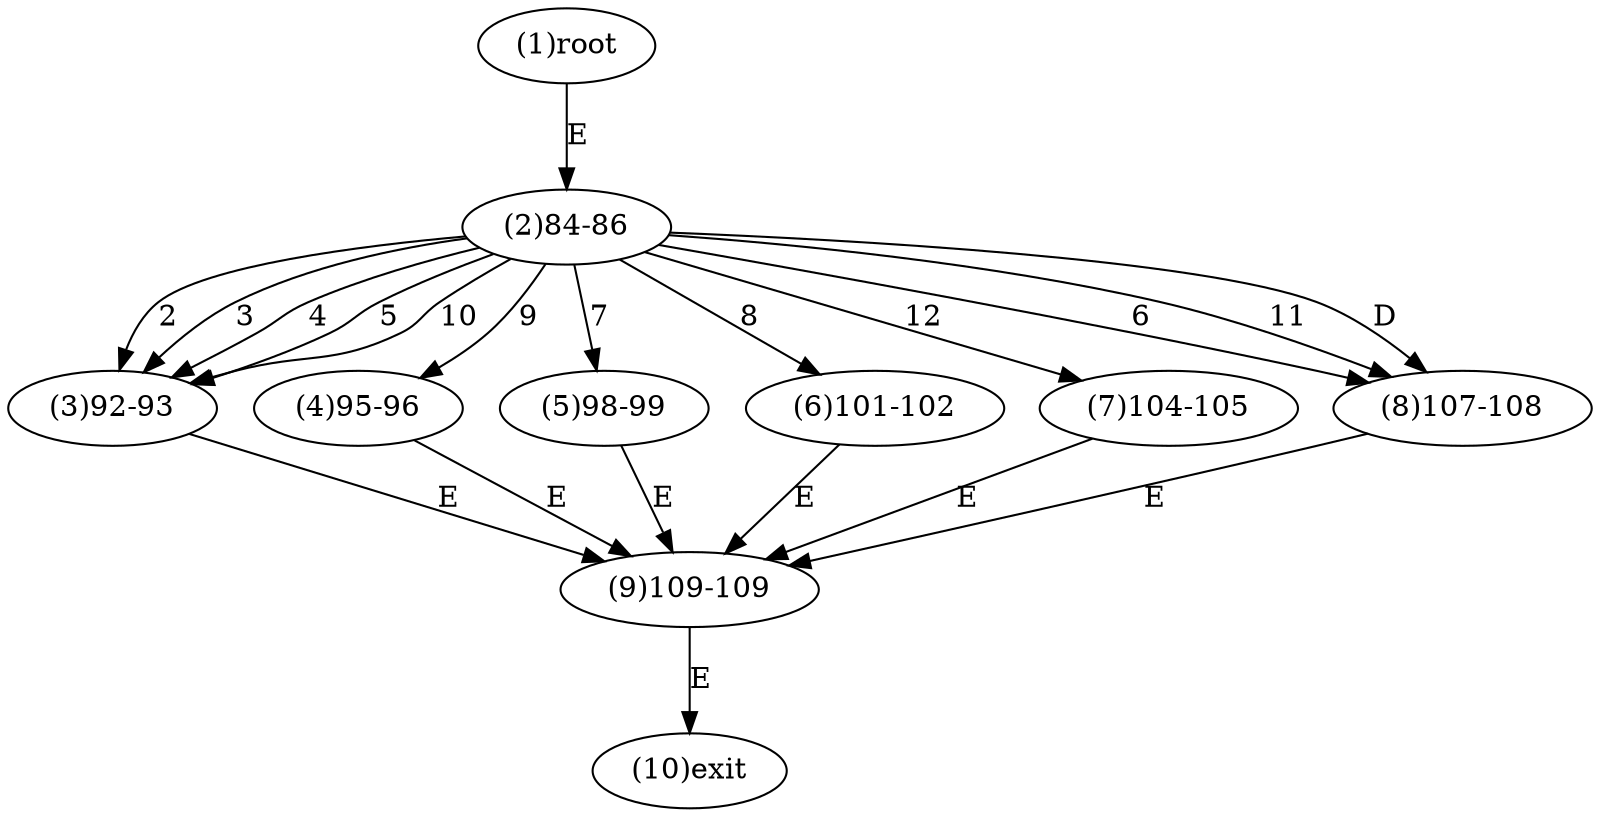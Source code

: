 digraph "" { 
1[ label="(1)root"];
2[ label="(2)84-86"];
3[ label="(3)92-93"];
4[ label="(4)95-96"];
5[ label="(5)98-99"];
6[ label="(6)101-102"];
7[ label="(7)104-105"];
8[ label="(8)107-108"];
9[ label="(9)109-109"];
10[ label="(10)exit"];
1->2[ label="E"];
2->3[ label="2"];
2->3[ label="3"];
2->3[ label="4"];
2->3[ label="5"];
2->8[ label="6"];
2->5[ label="7"];
2->6[ label="8"];
2->4[ label="9"];
2->3[ label="10"];
2->8[ label="11"];
2->7[ label="12"];
2->8[ label="D"];
3->9[ label="E"];
4->9[ label="E"];
5->9[ label="E"];
6->9[ label="E"];
7->9[ label="E"];
8->9[ label="E"];
9->10[ label="E"];
}